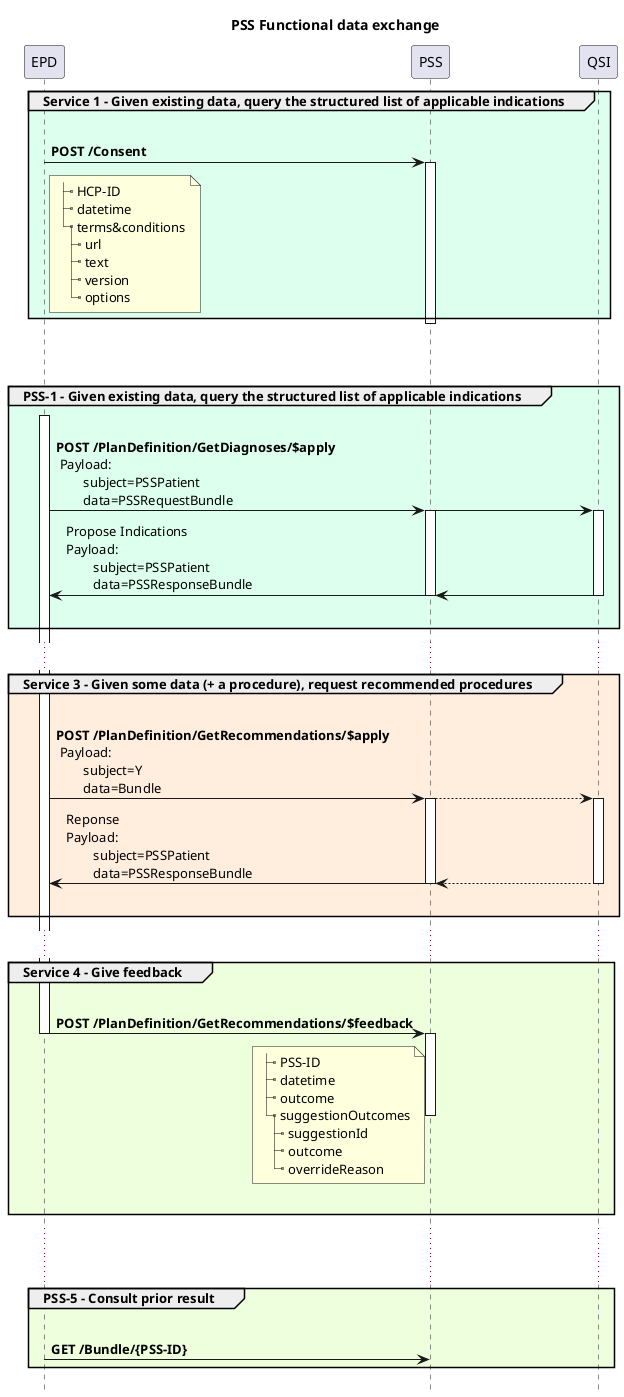 @startuml
!pragma teoz true
Title PSS Functional data exchange
hide footbox

group #DFE Service 1 - Given existing data, query the structured list of applicable indications
        EPD -> PSS : \n**POST /Consent**
        activate PSS
        note right of EPD
|_ HCP-ID
|_ datetime
|_ terms&conditions
  |_ url
  |_ text
  |_ version
  |_ options
        end note
        deactivate EPD
        deactivate PSS
end
|||
|||
group #DFE PSS-1 - Given existing data, query the structured list of applicable indications
        activate EPD
        EPD -> PSS : \n**POST /PlanDefinition/GetDiagnoses/$apply**\n Payload:\n        subject=PSSPatient\n        data=PSSRequestBundle
        & PSS -> QSI 
        & PSS -[hidden]-> QSI : "                                      "
        'PSS -> QSI : GET /indictions

        activate PSS
        activate QSI
        QSI -> PSS 
        & PSS -> EPD: Propose Indications \nPayload:\n        subject=PSSPatient\n        data=PSSResponseBundle
        deactivate PSS
        deactivate QSI
        |||
end

...
group #fed Service 3 - Given some data (+ a procedure), request recommended procedures
        EPD -> PSS : \n**POST /PlanDefinition/GetRecommendations/$apply**\n Payload:\n        subject=Y\n        data=Bundle
        & PSS --> QSI 
        & PSS -[hidden]-> QSI : "                                      "

        activate PSS
        activate QSI
        QSI --> PSS 
        & PSS -> EPD: Reponse\nPayload:\n        subject=PSSPatient\n        data=PSSResponseBundle
        deactivate PSS
        deactivate QSI
        |||

end
...
group #efd Service 4 - Give feedback
        EPD -> PSS : \n**POST /PlanDefinition/GetRecommendations/$feedback**
        note left of PSS
|_ PSS-ID
|_ datetime
|_ outcome
|_ suggestionOutcomes
  |_ suggestionId
  |_ outcome
  |_ overrideReason
        end note
        deactivate EPD
        activate PSS
        & PSS -[hidden]-> QSI : "                                      "
        deactivate PSS
        |||

end

...
...

group #efd PSS-5 - Consult prior result
        EPD -> PSS : \n**GET /Bundle/{PSS-ID}**
        & PSS -[hidden]-> QSI : "                                      "
'        activate EPD
end



@enduml

